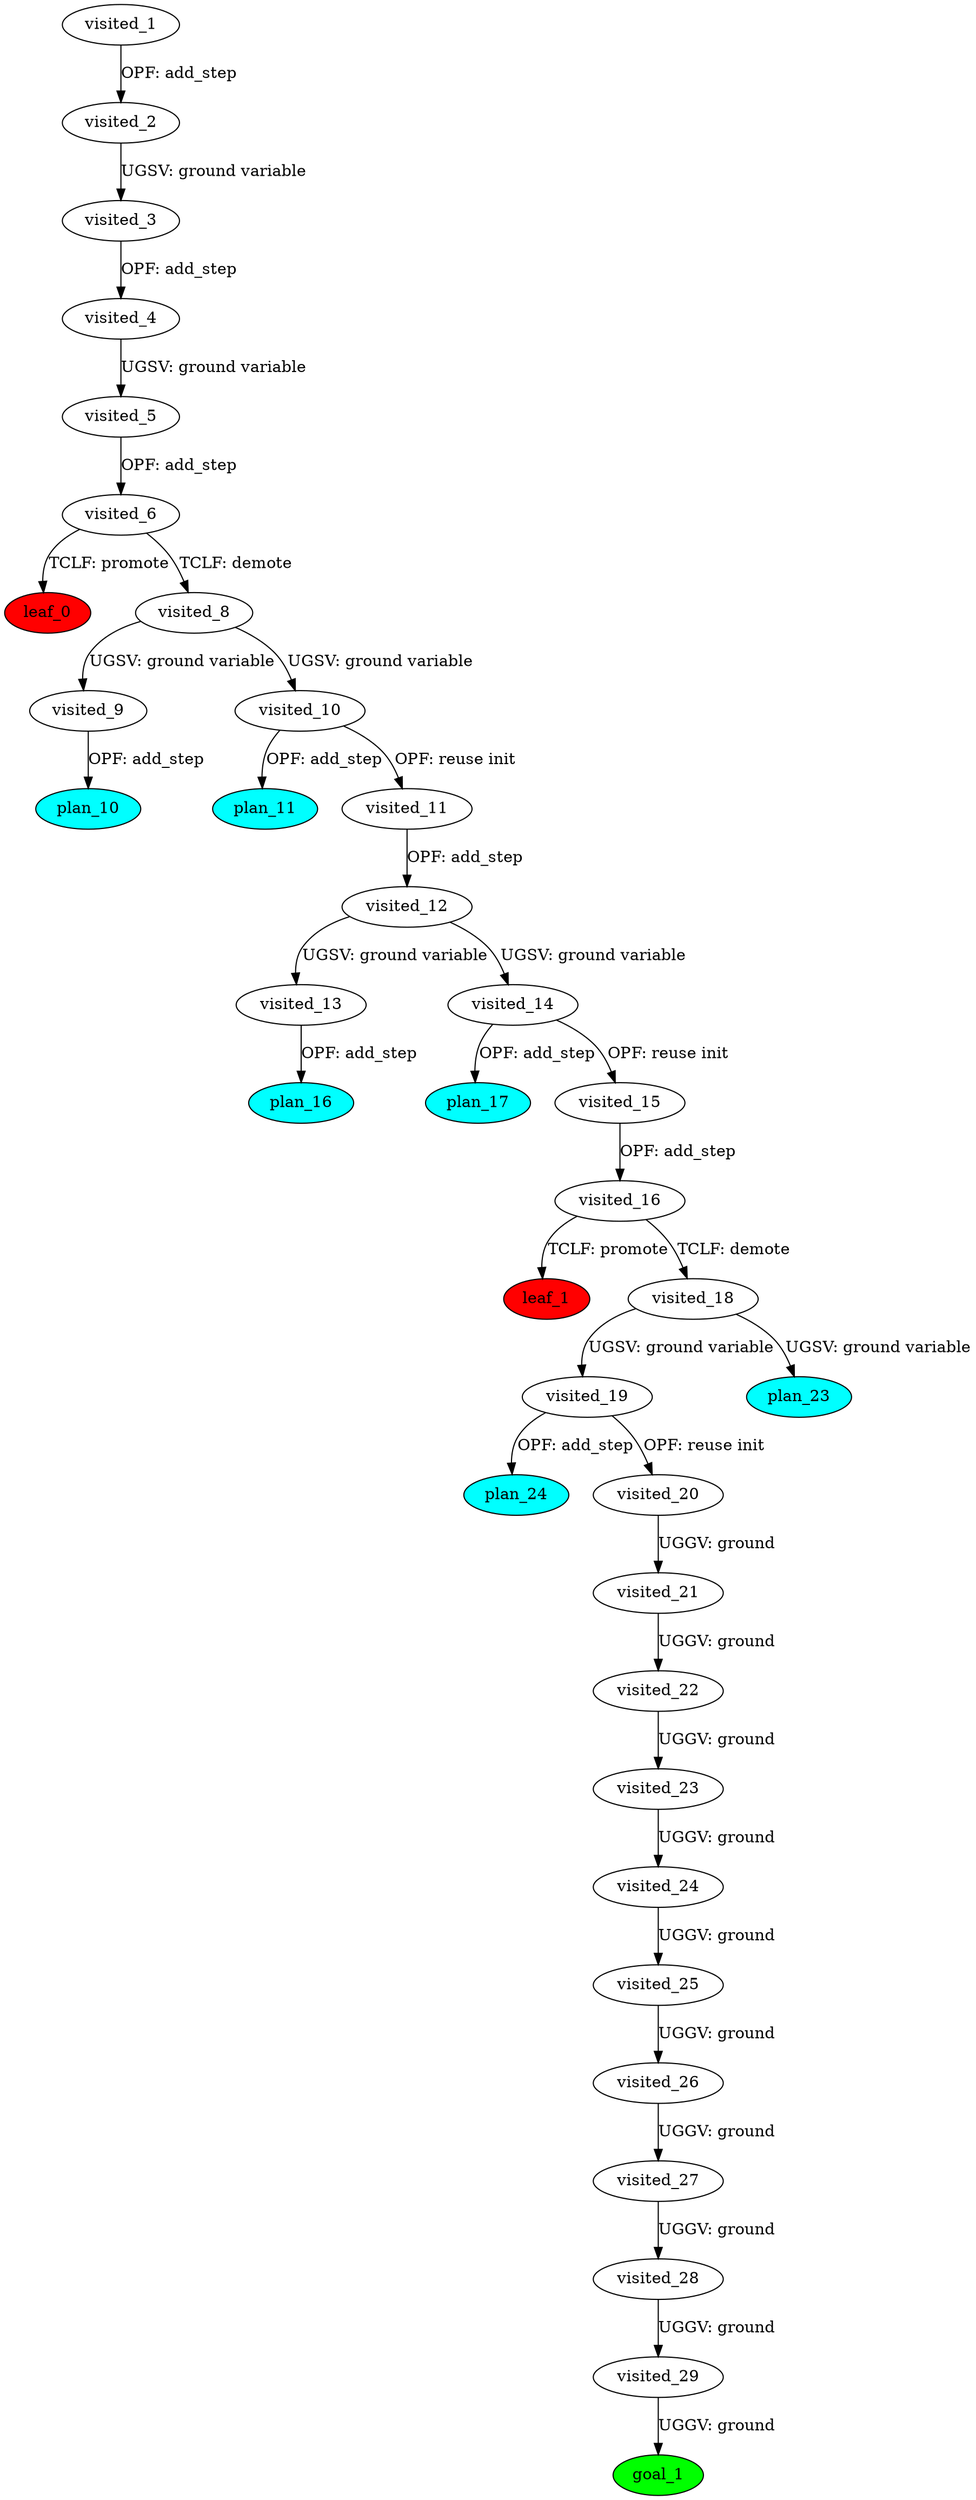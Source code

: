 digraph {
	"40e5b82b-2e50-fad1-a06c-69065312a340" [label=plan_0 fillcolor=cyan style=filled]
	"40e5b82b-2e50-fad1-a06c-69065312a340" [label=visited_1 fillcolor=white style=filled]
	"92e6c67e-86c0-9157-90d0-5ddaf9d5e43c" [label=plan_1 fillcolor=cyan style=filled]
	"40e5b82b-2e50-fad1-a06c-69065312a340" -> "92e6c67e-86c0-9157-90d0-5ddaf9d5e43c" [label="OPF: add_step"]
	"92e6c67e-86c0-9157-90d0-5ddaf9d5e43c" [label=visited_2 fillcolor=white style=filled]
	"22ff7e6b-9409-8be5-7e41-52799079f433" [label=plan_2 fillcolor=cyan style=filled]
	"92e6c67e-86c0-9157-90d0-5ddaf9d5e43c" -> "22ff7e6b-9409-8be5-7e41-52799079f433" [label="UGSV: ground variable"]
	"22ff7e6b-9409-8be5-7e41-52799079f433" [label=visited_3 fillcolor=white style=filled]
	"4ebd8e73-8a6e-5860-3bec-16275a79a994" [label=plan_3 fillcolor=cyan style=filled]
	"22ff7e6b-9409-8be5-7e41-52799079f433" -> "4ebd8e73-8a6e-5860-3bec-16275a79a994" [label="OPF: add_step"]
	"4ebd8e73-8a6e-5860-3bec-16275a79a994" [label=visited_4 fillcolor=white style=filled]
	"4677ee94-7c79-0ae4-2c3c-c2206c24d027" [label=plan_4 fillcolor=cyan style=filled]
	"4ebd8e73-8a6e-5860-3bec-16275a79a994" -> "4677ee94-7c79-0ae4-2c3c-c2206c24d027" [label="UGSV: ground variable"]
	"4677ee94-7c79-0ae4-2c3c-c2206c24d027" [label=visited_5 fillcolor=white style=filled]
	"169ba207-1cb1-4367-d3a9-972fabf68871" [label=plan_5 fillcolor=cyan style=filled]
	"4677ee94-7c79-0ae4-2c3c-c2206c24d027" -> "169ba207-1cb1-4367-d3a9-972fabf68871" [label="OPF: add_step"]
	"169ba207-1cb1-4367-d3a9-972fabf68871" [label=visited_6 fillcolor=white style=filled]
	"ada7eeac-7c0e-f634-7b66-0e06e3d897f4" [label=plan_6 fillcolor=cyan style=filled]
	"169ba207-1cb1-4367-d3a9-972fabf68871" -> "ada7eeac-7c0e-f634-7b66-0e06e3d897f4" [label="TCLF: promote"]
	"7d5e9c56-be67-b923-d893-c168949fea04" [label=plan_7 fillcolor=cyan style=filled]
	"169ba207-1cb1-4367-d3a9-972fabf68871" -> "7d5e9c56-be67-b923-d893-c168949fea04" [label="TCLF: demote"]
	"ada7eeac-7c0e-f634-7b66-0e06e3d897f4" [label=visited_7 fillcolor=white style=filled]
	"ada7eeac-7c0e-f634-7b66-0e06e3d897f4" [label=leaf_0 fillcolor=red style=filled]
	"7d5e9c56-be67-b923-d893-c168949fea04" [label=visited_8 fillcolor=white style=filled]
	"9ead70d9-f0bd-4fe4-03c8-eb113b41f06d" [label=plan_8 fillcolor=cyan style=filled]
	"7d5e9c56-be67-b923-d893-c168949fea04" -> "9ead70d9-f0bd-4fe4-03c8-eb113b41f06d" [label="UGSV: ground variable"]
	"f0a94ac5-55b9-2286-a177-bd2ba2588ba4" [label=plan_9 fillcolor=cyan style=filled]
	"7d5e9c56-be67-b923-d893-c168949fea04" -> "f0a94ac5-55b9-2286-a177-bd2ba2588ba4" [label="UGSV: ground variable"]
	"9ead70d9-f0bd-4fe4-03c8-eb113b41f06d" [label=visited_9 fillcolor=white style=filled]
	"a2609aea-4db4-02b1-b49f-6c201867d606" [label=plan_10 fillcolor=cyan style=filled]
	"9ead70d9-f0bd-4fe4-03c8-eb113b41f06d" -> "a2609aea-4db4-02b1-b49f-6c201867d606" [label="OPF: add_step"]
	"f0a94ac5-55b9-2286-a177-bd2ba2588ba4" [label=visited_10 fillcolor=white style=filled]
	"e668117f-348a-7799-df53-4e10e2609f42" [label=plan_11 fillcolor=cyan style=filled]
	"f0a94ac5-55b9-2286-a177-bd2ba2588ba4" -> "e668117f-348a-7799-df53-4e10e2609f42" [label="OPF: add_step"]
	"f790084a-9c39-5b68-e533-46fe663dd37b" [label=plan_12 fillcolor=cyan style=filled]
	"f0a94ac5-55b9-2286-a177-bd2ba2588ba4" -> "f790084a-9c39-5b68-e533-46fe663dd37b" [label="OPF: reuse init"]
	"f790084a-9c39-5b68-e533-46fe663dd37b" [label=visited_11 fillcolor=white style=filled]
	"c58425f2-8068-695b-d0e9-8787cf210533" [label=plan_13 fillcolor=cyan style=filled]
	"f790084a-9c39-5b68-e533-46fe663dd37b" -> "c58425f2-8068-695b-d0e9-8787cf210533" [label="OPF: add_step"]
	"c58425f2-8068-695b-d0e9-8787cf210533" [label=visited_12 fillcolor=white style=filled]
	"b499f94f-a0d7-346b-c8b5-ad440e8d5cc7" [label=plan_14 fillcolor=cyan style=filled]
	"c58425f2-8068-695b-d0e9-8787cf210533" -> "b499f94f-a0d7-346b-c8b5-ad440e8d5cc7" [label="UGSV: ground variable"]
	"d25c4402-b28c-05dd-79f3-a49429e19dd1" [label=plan_15 fillcolor=cyan style=filled]
	"c58425f2-8068-695b-d0e9-8787cf210533" -> "d25c4402-b28c-05dd-79f3-a49429e19dd1" [label="UGSV: ground variable"]
	"b499f94f-a0d7-346b-c8b5-ad440e8d5cc7" [label=visited_13 fillcolor=white style=filled]
	"212049a8-9f16-c65e-e3d7-9a723a7a1bb1" [label=plan_16 fillcolor=cyan style=filled]
	"b499f94f-a0d7-346b-c8b5-ad440e8d5cc7" -> "212049a8-9f16-c65e-e3d7-9a723a7a1bb1" [label="OPF: add_step"]
	"d25c4402-b28c-05dd-79f3-a49429e19dd1" [label=visited_14 fillcolor=white style=filled]
	"26050196-f2fb-dac1-3685-0ced7d99b3ec" [label=plan_17 fillcolor=cyan style=filled]
	"d25c4402-b28c-05dd-79f3-a49429e19dd1" -> "26050196-f2fb-dac1-3685-0ced7d99b3ec" [label="OPF: add_step"]
	"ec895500-06e8-ccbd-5ef4-4f9aec4044f4" [label=plan_18 fillcolor=cyan style=filled]
	"d25c4402-b28c-05dd-79f3-a49429e19dd1" -> "ec895500-06e8-ccbd-5ef4-4f9aec4044f4" [label="OPF: reuse init"]
	"ec895500-06e8-ccbd-5ef4-4f9aec4044f4" [label=visited_15 fillcolor=white style=filled]
	"681b3e1f-b3cb-92fb-b8ae-35cd5dccfcbd" [label=plan_19 fillcolor=cyan style=filled]
	"ec895500-06e8-ccbd-5ef4-4f9aec4044f4" -> "681b3e1f-b3cb-92fb-b8ae-35cd5dccfcbd" [label="OPF: add_step"]
	"681b3e1f-b3cb-92fb-b8ae-35cd5dccfcbd" [label=visited_16 fillcolor=white style=filled]
	"25aad0d9-4c1d-1f89-0eec-639a4c0c2acd" [label=plan_20 fillcolor=cyan style=filled]
	"681b3e1f-b3cb-92fb-b8ae-35cd5dccfcbd" -> "25aad0d9-4c1d-1f89-0eec-639a4c0c2acd" [label="TCLF: promote"]
	"257ebdf1-49e3-1fe7-1bca-5095442f6014" [label=plan_21 fillcolor=cyan style=filled]
	"681b3e1f-b3cb-92fb-b8ae-35cd5dccfcbd" -> "257ebdf1-49e3-1fe7-1bca-5095442f6014" [label="TCLF: demote"]
	"25aad0d9-4c1d-1f89-0eec-639a4c0c2acd" [label=visited_17 fillcolor=white style=filled]
	"25aad0d9-4c1d-1f89-0eec-639a4c0c2acd" [label=leaf_1 fillcolor=red style=filled]
	"257ebdf1-49e3-1fe7-1bca-5095442f6014" [label=visited_18 fillcolor=white style=filled]
	"50aa7902-6a9f-55df-ad63-6f43b163a134" [label=plan_22 fillcolor=cyan style=filled]
	"257ebdf1-49e3-1fe7-1bca-5095442f6014" -> "50aa7902-6a9f-55df-ad63-6f43b163a134" [label="UGSV: ground variable"]
	"120161c0-6c22-8aba-27ac-4fb7600d828d" [label=plan_23 fillcolor=cyan style=filled]
	"257ebdf1-49e3-1fe7-1bca-5095442f6014" -> "120161c0-6c22-8aba-27ac-4fb7600d828d" [label="UGSV: ground variable"]
	"50aa7902-6a9f-55df-ad63-6f43b163a134" [label=visited_19 fillcolor=white style=filled]
	"41a24ee2-0e07-ac8c-6527-839fdef0adb3" [label=plan_24 fillcolor=cyan style=filled]
	"50aa7902-6a9f-55df-ad63-6f43b163a134" -> "41a24ee2-0e07-ac8c-6527-839fdef0adb3" [label="OPF: add_step"]
	"7e32fa03-3969-29bd-c83c-b9339a6f8e2d" [label=plan_25 fillcolor=cyan style=filled]
	"50aa7902-6a9f-55df-ad63-6f43b163a134" -> "7e32fa03-3969-29bd-c83c-b9339a6f8e2d" [label="OPF: reuse init"]
	"7e32fa03-3969-29bd-c83c-b9339a6f8e2d" [label=visited_20 fillcolor=white style=filled]
	"e936f11b-7b44-62f9-ba54-26d778ef878f" [label=plan_26 fillcolor=cyan style=filled]
	"7e32fa03-3969-29bd-c83c-b9339a6f8e2d" -> "e936f11b-7b44-62f9-ba54-26d778ef878f" [label="UGGV: ground"]
	"e936f11b-7b44-62f9-ba54-26d778ef878f" [label=visited_21 fillcolor=white style=filled]
	"c598006a-4e1c-ea92-2f78-c321c9c23ec1" [label=plan_27 fillcolor=cyan style=filled]
	"e936f11b-7b44-62f9-ba54-26d778ef878f" -> "c598006a-4e1c-ea92-2f78-c321c9c23ec1" [label="UGGV: ground"]
	"c598006a-4e1c-ea92-2f78-c321c9c23ec1" [label=visited_22 fillcolor=white style=filled]
	"41c61440-e502-54f8-2d1e-396abecc8b1b" [label=plan_28 fillcolor=cyan style=filled]
	"c598006a-4e1c-ea92-2f78-c321c9c23ec1" -> "41c61440-e502-54f8-2d1e-396abecc8b1b" [label="UGGV: ground"]
	"41c61440-e502-54f8-2d1e-396abecc8b1b" [label=visited_23 fillcolor=white style=filled]
	"4fd854ef-828c-4331-7b91-19d32b3b5856" [label=plan_29 fillcolor=cyan style=filled]
	"41c61440-e502-54f8-2d1e-396abecc8b1b" -> "4fd854ef-828c-4331-7b91-19d32b3b5856" [label="UGGV: ground"]
	"4fd854ef-828c-4331-7b91-19d32b3b5856" [label=visited_24 fillcolor=white style=filled]
	"2d190dc8-1276-ac7d-b11a-6b44c8580428" [label=plan_30 fillcolor=cyan style=filled]
	"4fd854ef-828c-4331-7b91-19d32b3b5856" -> "2d190dc8-1276-ac7d-b11a-6b44c8580428" [label="UGGV: ground"]
	"2d190dc8-1276-ac7d-b11a-6b44c8580428" [label=visited_25 fillcolor=white style=filled]
	"7dd7662a-aac7-c9f8-89ef-88e3d8b7f979" [label=plan_31 fillcolor=cyan style=filled]
	"2d190dc8-1276-ac7d-b11a-6b44c8580428" -> "7dd7662a-aac7-c9f8-89ef-88e3d8b7f979" [label="UGGV: ground"]
	"7dd7662a-aac7-c9f8-89ef-88e3d8b7f979" [label=visited_26 fillcolor=white style=filled]
	"eb592794-c537-d786-6987-74c3a3f36f78" [label=plan_32 fillcolor=cyan style=filled]
	"7dd7662a-aac7-c9f8-89ef-88e3d8b7f979" -> "eb592794-c537-d786-6987-74c3a3f36f78" [label="UGGV: ground"]
	"eb592794-c537-d786-6987-74c3a3f36f78" [label=visited_27 fillcolor=white style=filled]
	"22355888-1b21-8d1a-c8f4-226af7d32ec4" [label=plan_33 fillcolor=cyan style=filled]
	"eb592794-c537-d786-6987-74c3a3f36f78" -> "22355888-1b21-8d1a-c8f4-226af7d32ec4" [label="UGGV: ground"]
	"22355888-1b21-8d1a-c8f4-226af7d32ec4" [label=visited_28 fillcolor=white style=filled]
	"2505e117-8131-e4db-bc6f-5f5ec10a80e5" [label=plan_34 fillcolor=cyan style=filled]
	"22355888-1b21-8d1a-c8f4-226af7d32ec4" -> "2505e117-8131-e4db-bc6f-5f5ec10a80e5" [label="UGGV: ground"]
	"2505e117-8131-e4db-bc6f-5f5ec10a80e5" [label=visited_29 fillcolor=white style=filled]
	"28d28f80-1b09-4758-f9a6-335a6d39a82e" [label=plan_35 fillcolor=cyan style=filled]
	"2505e117-8131-e4db-bc6f-5f5ec10a80e5" -> "28d28f80-1b09-4758-f9a6-335a6d39a82e" [label="UGGV: ground"]
	"28d28f80-1b09-4758-f9a6-335a6d39a82e" [label=visited_30 fillcolor=white style=filled]
	"28d28f80-1b09-4758-f9a6-335a6d39a82e" [label=goal_1 fillcolor=green style=filled]
}
